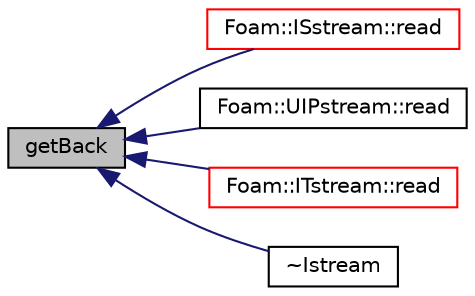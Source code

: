 digraph "getBack"
{
  bgcolor="transparent";
  edge [fontname="Helvetica",fontsize="10",labelfontname="Helvetica",labelfontsize="10"];
  node [fontname="Helvetica",fontsize="10",shape=record];
  rankdir="LR";
  Node242 [label="getBack",height=0.2,width=0.4,color="black", fillcolor="grey75", style="filled", fontcolor="black"];
  Node242 -> Node243 [dir="back",color="midnightblue",fontsize="10",style="solid",fontname="Helvetica"];
  Node243 [label="Foam::ISstream::read",height=0.2,width=0.4,color="red",URL="$a27393.html#a3d4b02e5b143d1a4ba9a5b34f11b4ed1",tooltip="Return next token from stream. "];
  Node242 -> Node245 [dir="back",color="midnightblue",fontsize="10",style="solid",fontname="Helvetica"];
  Node245 [label="Foam::UIPstream::read",height=0.2,width=0.4,color="black",URL="$a27365.html#a3d4b02e5b143d1a4ba9a5b34f11b4ed1",tooltip="Return next token from stream. "];
  Node242 -> Node246 [dir="back",color="midnightblue",fontsize="10",style="solid",fontname="Helvetica"];
  Node246 [label="Foam::ITstream::read",height=0.2,width=0.4,color="red",URL="$a27429.html#a3d4b02e5b143d1a4ba9a5b34f11b4ed1",tooltip="Return next token from stream. "];
  Node242 -> Node253 [dir="back",color="midnightblue",fontsize="10",style="solid",fontname="Helvetica"];
  Node253 [label="~Istream",height=0.2,width=0.4,color="black",URL="$a27341.html#a226136d8d835f90dbae0127398f6dbc1",tooltip="Destructor. "];
}
